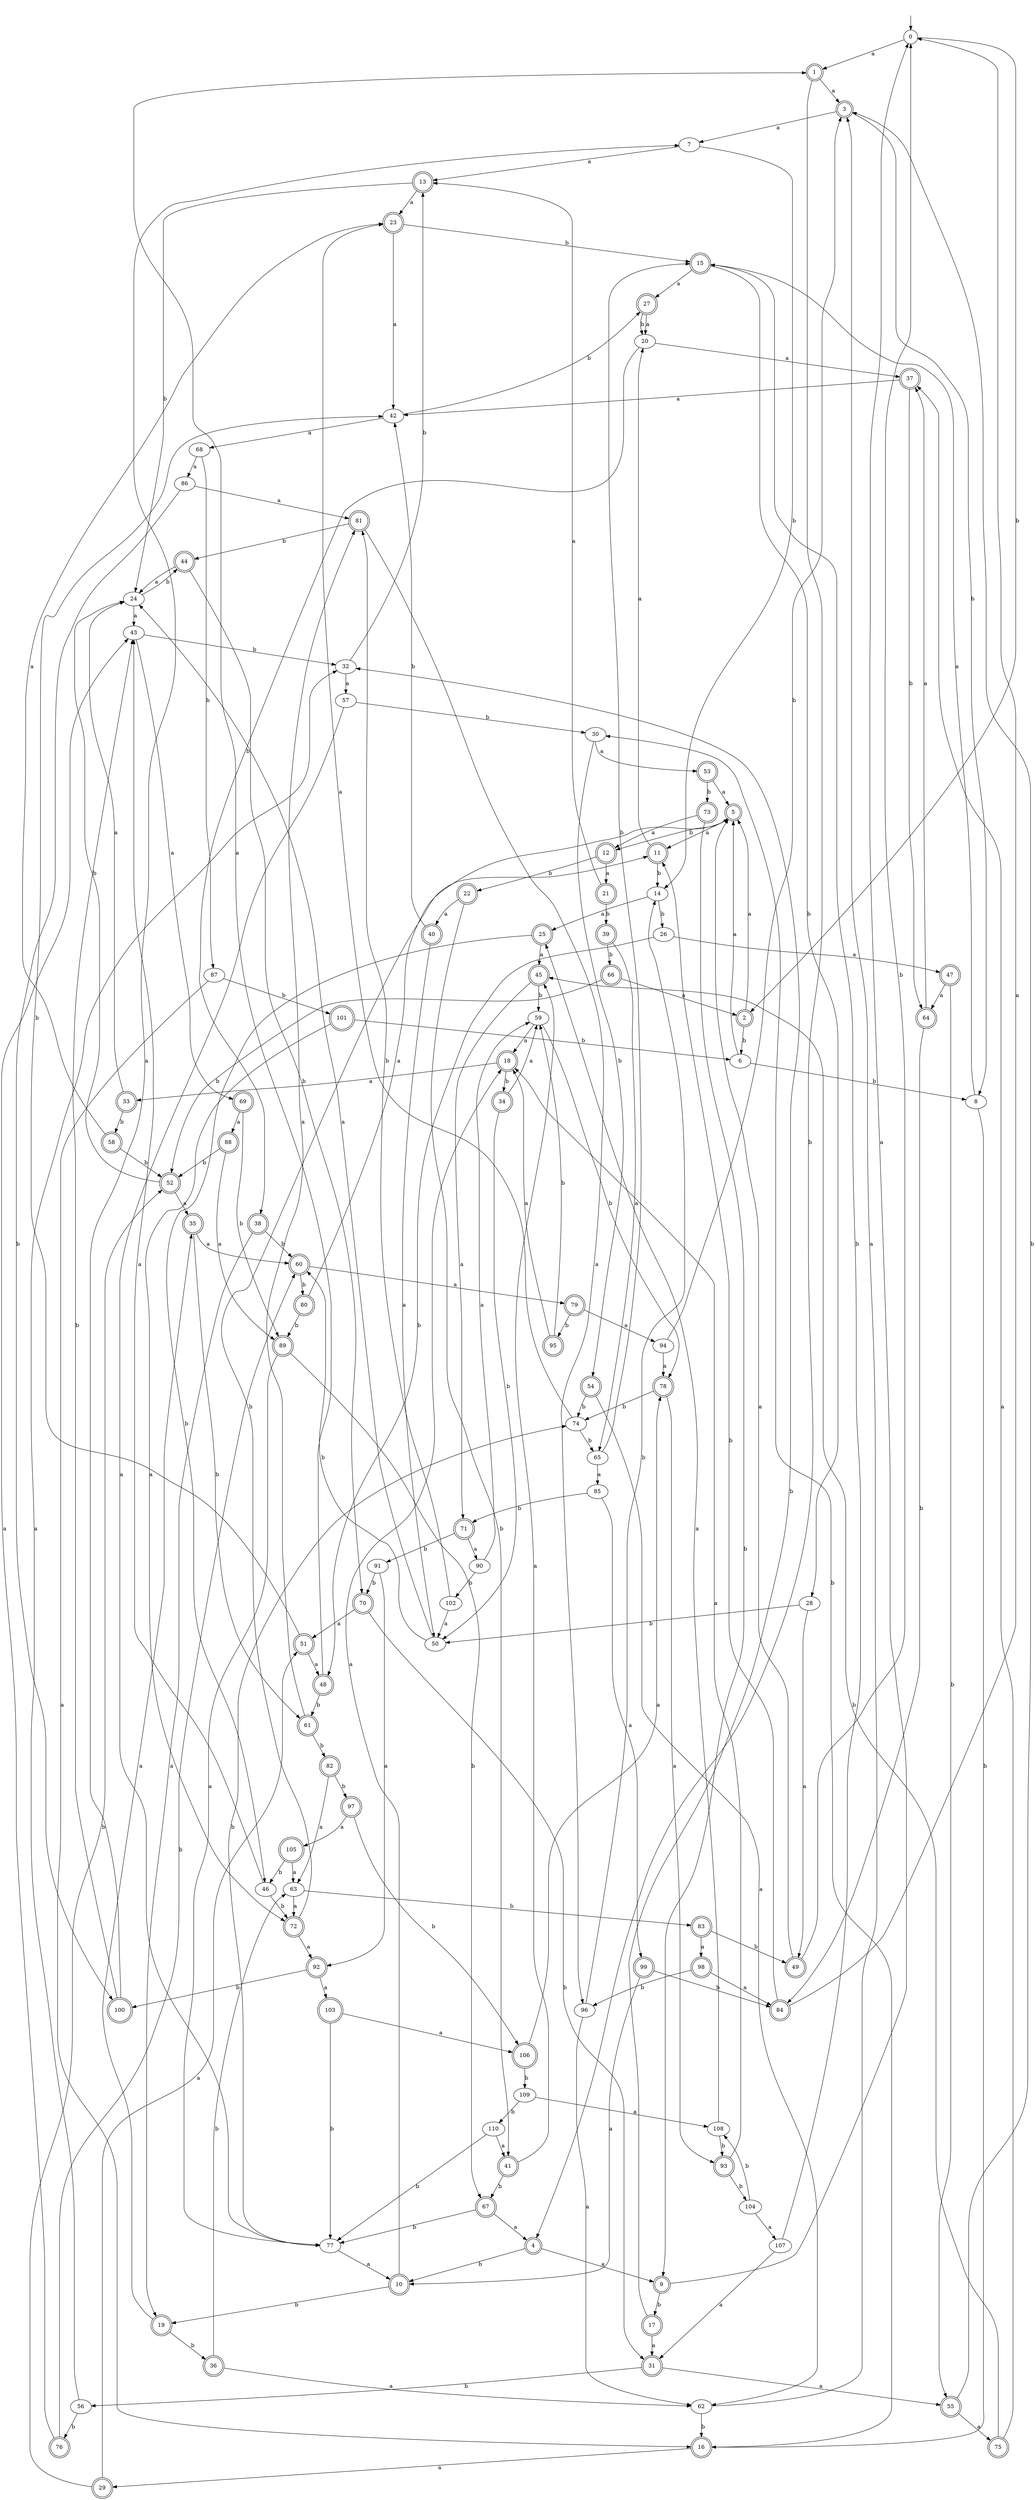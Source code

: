 digraph RandomDFA {
  __start0 [label="", shape=none];
  __start0 -> 0 [label=""];
  0 [shape=circle]
  0 -> 1 [label="a"]
  0 -> 2 [label="b"]
  1 [shape=doublecircle]
  1 -> 3 [label="a"]
  1 -> 4 [label="b"]
  2 [shape=doublecircle]
  2 -> 5 [label="a"]
  2 -> 6 [label="b"]
  3 [shape=doublecircle]
  3 -> 7 [label="a"]
  3 -> 8 [label="b"]
  4 [shape=doublecircle]
  4 -> 9 [label="a"]
  4 -> 10 [label="b"]
  5 [shape=doublecircle]
  5 -> 11 [label="a"]
  5 -> 12 [label="b"]
  6
  6 -> 5 [label="a"]
  6 -> 8 [label="b"]
  7
  7 -> 13 [label="a"]
  7 -> 14 [label="b"]
  8
  8 -> 15 [label="a"]
  8 -> 16 [label="b"]
  9 [shape=doublecircle]
  9 -> 0 [label="a"]
  9 -> 17 [label="b"]
  10 [shape=doublecircle]
  10 -> 18 [label="a"]
  10 -> 19 [label="b"]
  11 [shape=doublecircle]
  11 -> 20 [label="a"]
  11 -> 14 [label="b"]
  12 [shape=doublecircle]
  12 -> 21 [label="a"]
  12 -> 22 [label="b"]
  13 [shape=doublecircle]
  13 -> 23 [label="a"]
  13 -> 24 [label="b"]
  14
  14 -> 25 [label="a"]
  14 -> 26 [label="b"]
  15 [shape=doublecircle]
  15 -> 27 [label="a"]
  15 -> 28 [label="b"]
  16 [shape=doublecircle]
  16 -> 29 [label="a"]
  16 -> 30 [label="b"]
  17 [shape=doublecircle]
  17 -> 31 [label="a"]
  17 -> 32 [label="b"]
  18 [shape=doublecircle]
  18 -> 33 [label="a"]
  18 -> 34 [label="b"]
  19 [shape=doublecircle]
  19 -> 35 [label="a"]
  19 -> 36 [label="b"]
  20
  20 -> 37 [label="a"]
  20 -> 38 [label="b"]
  21 [shape=doublecircle]
  21 -> 13 [label="a"]
  21 -> 39 [label="b"]
  22 [shape=doublecircle]
  22 -> 40 [label="a"]
  22 -> 41 [label="b"]
  23 [shape=doublecircle]
  23 -> 42 [label="a"]
  23 -> 15 [label="b"]
  24
  24 -> 43 [label="a"]
  24 -> 44 [label="b"]
  25 [shape=doublecircle]
  25 -> 45 [label="a"]
  25 -> 46 [label="b"]
  26
  26 -> 47 [label="a"]
  26 -> 48 [label="b"]
  27 [shape=doublecircle]
  27 -> 20 [label="a"]
  27 -> 20 [label="b"]
  28
  28 -> 49 [label="a"]
  28 -> 50 [label="b"]
  29 [shape=doublecircle]
  29 -> 51 [label="a"]
  29 -> 52 [label="b"]
  30
  30 -> 53 [label="a"]
  30 -> 54 [label="b"]
  31 [shape=doublecircle]
  31 -> 55 [label="a"]
  31 -> 56 [label="b"]
  32
  32 -> 57 [label="a"]
  32 -> 13 [label="b"]
  33 [shape=doublecircle]
  33 -> 24 [label="a"]
  33 -> 58 [label="b"]
  34 [shape=doublecircle]
  34 -> 59 [label="a"]
  34 -> 50 [label="b"]
  35 [shape=doublecircle]
  35 -> 60 [label="a"]
  35 -> 61 [label="b"]
  36 [shape=doublecircle]
  36 -> 62 [label="a"]
  36 -> 63 [label="b"]
  37 [shape=doublecircle]
  37 -> 42 [label="a"]
  37 -> 64 [label="b"]
  38 [shape=doublecircle]
  38 -> 19 [label="a"]
  38 -> 60 [label="b"]
  39 [shape=doublecircle]
  39 -> 65 [label="a"]
  39 -> 66 [label="b"]
  40 [shape=doublecircle]
  40 -> 50 [label="a"]
  40 -> 42 [label="b"]
  41 [shape=doublecircle]
  41 -> 45 [label="a"]
  41 -> 67 [label="b"]
  42
  42 -> 68 [label="a"]
  42 -> 27 [label="b"]
  43
  43 -> 69 [label="a"]
  43 -> 32 [label="b"]
  44 [shape=doublecircle]
  44 -> 24 [label="a"]
  44 -> 70 [label="b"]
  45 [shape=doublecircle]
  45 -> 71 [label="a"]
  45 -> 59 [label="b"]
  46
  46 -> 43 [label="a"]
  46 -> 72 [label="b"]
  47 [shape=doublecircle]
  47 -> 64 [label="a"]
  47 -> 55 [label="b"]
  48 [shape=doublecircle]
  48 -> 1 [label="a"]
  48 -> 61 [label="b"]
  49 [shape=doublecircle]
  49 -> 5 [label="a"]
  49 -> 0 [label="b"]
  50
  50 -> 24 [label="a"]
  50 -> 60 [label="b"]
  51 [shape=doublecircle]
  51 -> 48 [label="a"]
  51 -> 42 [label="b"]
  52 [shape=doublecircle]
  52 -> 35 [label="a"]
  52 -> 24 [label="b"]
  53 [shape=doublecircle]
  53 -> 5 [label="a"]
  53 -> 73 [label="b"]
  54 [shape=doublecircle]
  54 -> 62 [label="a"]
  54 -> 74 [label="b"]
  55 [shape=doublecircle]
  55 -> 75 [label="a"]
  55 -> 3 [label="b"]
  56
  56 -> 32 [label="a"]
  56 -> 76 [label="b"]
  57
  57 -> 77 [label="a"]
  57 -> 30 [label="b"]
  58 [shape=doublecircle]
  58 -> 23 [label="a"]
  58 -> 52 [label="b"]
  59
  59 -> 18 [label="a"]
  59 -> 78 [label="b"]
  60 [shape=doublecircle]
  60 -> 79 [label="a"]
  60 -> 80 [label="b"]
  61 [shape=doublecircle]
  61 -> 81 [label="a"]
  61 -> 82 [label="b"]
  62
  62 -> 3 [label="a"]
  62 -> 16 [label="b"]
  63
  63 -> 72 [label="a"]
  63 -> 83 [label="b"]
  64 [shape=doublecircle]
  64 -> 37 [label="a"]
  64 -> 84 [label="b"]
  65
  65 -> 85 [label="a"]
  65 -> 15 [label="b"]
  66 [shape=doublecircle]
  66 -> 2 [label="a"]
  66 -> 52 [label="b"]
  67 [shape=doublecircle]
  67 -> 4 [label="a"]
  67 -> 77 [label="b"]
  68
  68 -> 86 [label="a"]
  68 -> 87 [label="b"]
  69 [shape=doublecircle]
  69 -> 88 [label="a"]
  69 -> 89 [label="b"]
  70 [shape=doublecircle]
  70 -> 51 [label="a"]
  70 -> 31 [label="b"]
  71 [shape=doublecircle]
  71 -> 90 [label="a"]
  71 -> 91 [label="b"]
  72 [shape=doublecircle]
  72 -> 92 [label="a"]
  72 -> 11 [label="b"]
  73 [shape=doublecircle]
  73 -> 12 [label="a"]
  73 -> 9 [label="b"]
  74
  74 -> 23 [label="a"]
  74 -> 65 [label="b"]
  75 [shape=doublecircle]
  75 -> 37 [label="a"]
  75 -> 45 [label="b"]
  76 [shape=doublecircle]
  76 -> 43 [label="a"]
  76 -> 60 [label="b"]
  77
  77 -> 10 [label="a"]
  77 -> 74 [label="b"]
  78 [shape=doublecircle]
  78 -> 93 [label="a"]
  78 -> 74 [label="b"]
  79 [shape=doublecircle]
  79 -> 94 [label="a"]
  79 -> 95 [label="b"]
  80 [shape=doublecircle]
  80 -> 5 [label="a"]
  80 -> 89 [label="b"]
  81 [shape=doublecircle]
  81 -> 96 [label="a"]
  81 -> 44 [label="b"]
  82 [shape=doublecircle]
  82 -> 63 [label="a"]
  82 -> 97 [label="b"]
  83 [shape=doublecircle]
  83 -> 98 [label="a"]
  83 -> 49 [label="b"]
  84 [shape=doublecircle]
  84 -> 0 [label="a"]
  84 -> 11 [label="b"]
  85
  85 -> 99 [label="a"]
  85 -> 71 [label="b"]
  86
  86 -> 81 [label="a"]
  86 -> 100 [label="b"]
  87
  87 -> 16 [label="a"]
  87 -> 101 [label="b"]
  88 [shape=doublecircle]
  88 -> 89 [label="a"]
  88 -> 52 [label="b"]
  89 [shape=doublecircle]
  89 -> 77 [label="a"]
  89 -> 67 [label="b"]
  90
  90 -> 59 [label="a"]
  90 -> 102 [label="b"]
  91
  91 -> 92 [label="a"]
  91 -> 70 [label="b"]
  92 [shape=doublecircle]
  92 -> 103 [label="a"]
  92 -> 100 [label="b"]
  93 [shape=doublecircle]
  93 -> 18 [label="a"]
  93 -> 104 [label="b"]
  94
  94 -> 78 [label="a"]
  94 -> 3 [label="b"]
  95 [shape=doublecircle]
  95 -> 18 [label="a"]
  95 -> 59 [label="b"]
  96
  96 -> 62 [label="a"]
  96 -> 14 [label="b"]
  97 [shape=doublecircle]
  97 -> 105 [label="a"]
  97 -> 106 [label="b"]
  98 [shape=doublecircle]
  98 -> 84 [label="a"]
  98 -> 96 [label="b"]
  99 [shape=doublecircle]
  99 -> 10 [label="a"]
  99 -> 84 [label="b"]
  100 [shape=doublecircle]
  100 -> 7 [label="a"]
  100 -> 43 [label="b"]
  101 [shape=doublecircle]
  101 -> 72 [label="a"]
  101 -> 6 [label="b"]
  102
  102 -> 50 [label="a"]
  102 -> 81 [label="b"]
  103 [shape=doublecircle]
  103 -> 106 [label="a"]
  103 -> 77 [label="b"]
  104
  104 -> 107 [label="a"]
  104 -> 108 [label="b"]
  105 [shape=doublecircle]
  105 -> 63 [label="a"]
  105 -> 46 [label="b"]
  106 [shape=doublecircle]
  106 -> 78 [label="a"]
  106 -> 109 [label="b"]
  107
  107 -> 31 [label="a"]
  107 -> 15 [label="b"]
  108
  108 -> 25 [label="a"]
  108 -> 93 [label="b"]
  109
  109 -> 108 [label="a"]
  109 -> 110 [label="b"]
  110
  110 -> 41 [label="a"]
  110 -> 77 [label="b"]
}
